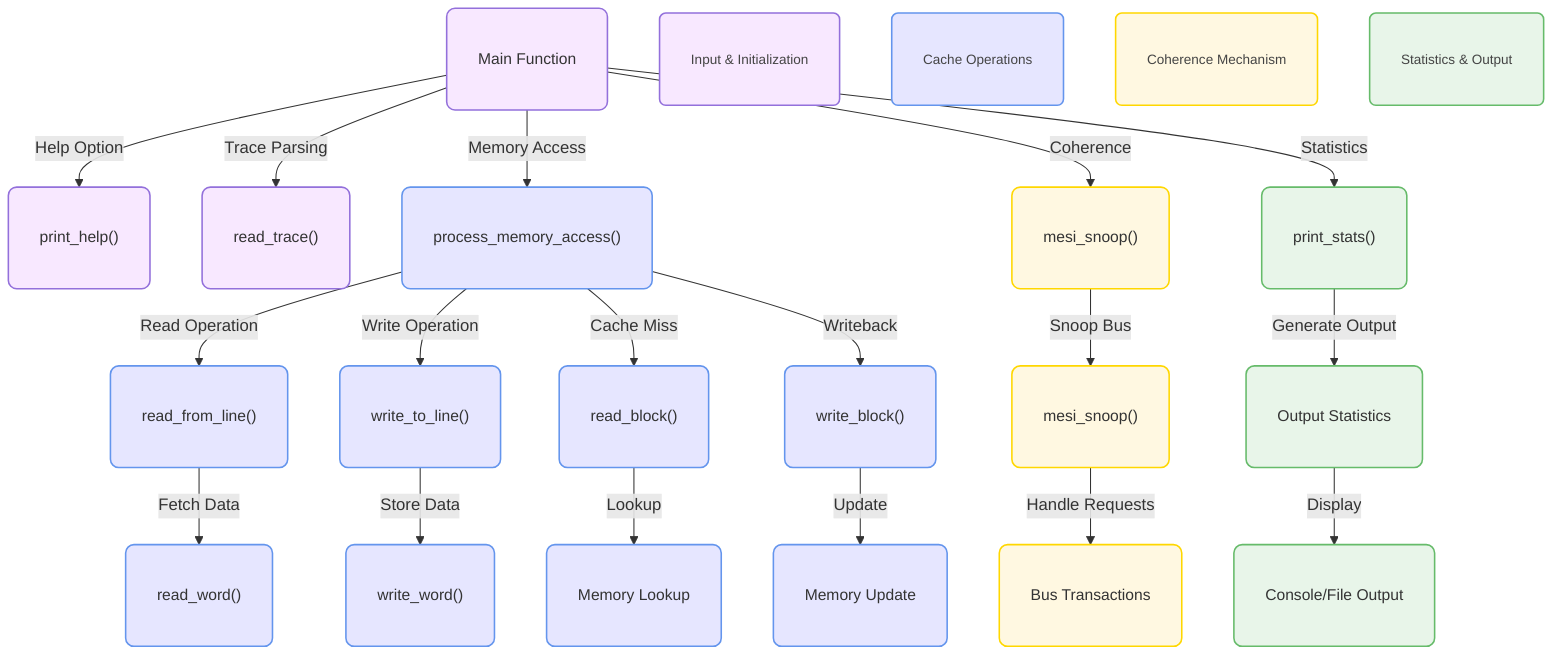 ---
config:
  layout: fixed
---
flowchart TB
    A["Main Function"] -- Help Option --> B["print_help()"]
    A -- Trace Parsing --> C["read_trace()"]
    A -- Memory Access --> D["process_memory_access()"]
    A -- Coherence --> E["mesi_snoop()"]
    A -- Statistics --> F["print_stats()"]
    D -- Read Operation --> G["read_from_line()"]
    D -- Write Operation --> H["write_to_line()"]
    D -- Cache Miss --> I["read_block()"]
    D -- Writeback --> J["write_block()"]
    E -- Snoop Bus --> K["mesi_snoop()"]
    K -- Handle Requests --> L["Bus Transactions"]
    G -- Fetch Data --> M["read_word()"]
    H -- Store Data --> N["write_word()"]
    I -- Lookup --> O["Memory Lookup"]
    J -- Update --> P["Memory Update"]
    F -- Generate Output --> Q["Output Statistics"]
    Q -- Display --> R["Console/File Output"]
    L1["Input & Initialization"]
    L2["Cache Operations"]
    L3["Coherence Mechanism"]
    L4["Statistics & Output"]
     L1:::legendPink
     L1:::legendPink
     L2:::legendBlue
     L2:::legendBlue
     L3:::legendYellow
     L3:::legendYellow
     L4:::legendGreen
     L4:::legendGreen
    classDef default font-family:Helvetica,font-size:15px,font-weight:500,rx:8,ry:8,padding:10px
    classDef legendPink fill:#f8e8ff,stroke:#9370DB,stroke-width:1.5px,font-family:Helvetica,font-size:13px,font-weight:400,rx:6,ry:6,padding:5px,color:#444444
    classDef legendBlue fill:#e6e6ff,stroke:#6495ED,stroke-width:1.5px,font-family:Helvetica,font-size:13px,font-weight:400,rx:6,ry:6,padding:5px,color:#444444
    classDef legendYellow fill:#fff8e1,stroke:#FFD700,stroke-width:1.5px,font-family:Helvetica,font-size:13px,font-weight:400,rx:6,ry:6,padding:5px,color:#444444
    classDef legendGreen fill:#e8f5e9,stroke:#66BB6A,stroke-width:1.5px,font-family:Helvetica,font-size:13px,font-weight:400,rx:6,ry:6,padding:5px,color:#444444
    style A fill:#f8e8ff,stroke:#9370DB,stroke-width:1.5px,color:#333333
    style B fill:#f8e8ff,stroke:#9370DB,stroke-width:1.5px,color:#333333
    style C fill:#f8e8ff,stroke:#9370DB,stroke-width:1.5px,color:#333333
    style D fill:#e6e6ff,stroke:#6495ED,stroke-width:1.5px,color:#333333
    style E fill:#fff8e1,stroke:#FFD700,stroke-width:1.5px,color:#333333
    style F fill:#e8f5e9,stroke:#66BB6A,stroke-width:1.5px,color:#333333
    style G fill:#e6e6ff,stroke:#6495ED,stroke-width:1.5px,color:#333333
    style H fill:#e6e6ff,stroke:#6495ED,stroke-width:1.5px,color:#333333
    style I fill:#e6e6ff,stroke:#6495ED,stroke-width:1.5px,color:#333333
    style J fill:#e6e6ff,stroke:#6495ED,stroke-width:1.5px,color:#333333
    style K fill:#fff8e1,stroke:#FFD700,stroke-width:1.5px,color:#333333
    style L fill:#fff8e1,stroke:#FFD700,stroke-width:1.5px,color:#333333
    style M fill:#e6e6ff,stroke:#6495ED,stroke-width:1.5px,color:#333333
    style N fill:#e6e6ff,stroke:#6495ED,stroke-width:1.5px,color:#333333
    style O fill:#e6e6ff,stroke:#6495ED,stroke-width:1.5px,color:#333333
    style P fill:#e6e6ff,stroke:#6495ED,stroke-width:1.5px,color:#333333
    style Q fill:#e8f5e9,stroke:#66BB6A,stroke-width:1.5px,color:#333333
    style R fill:#e8f5e9,stroke:#66BB6A,stroke-width:1.5px,color:#333333